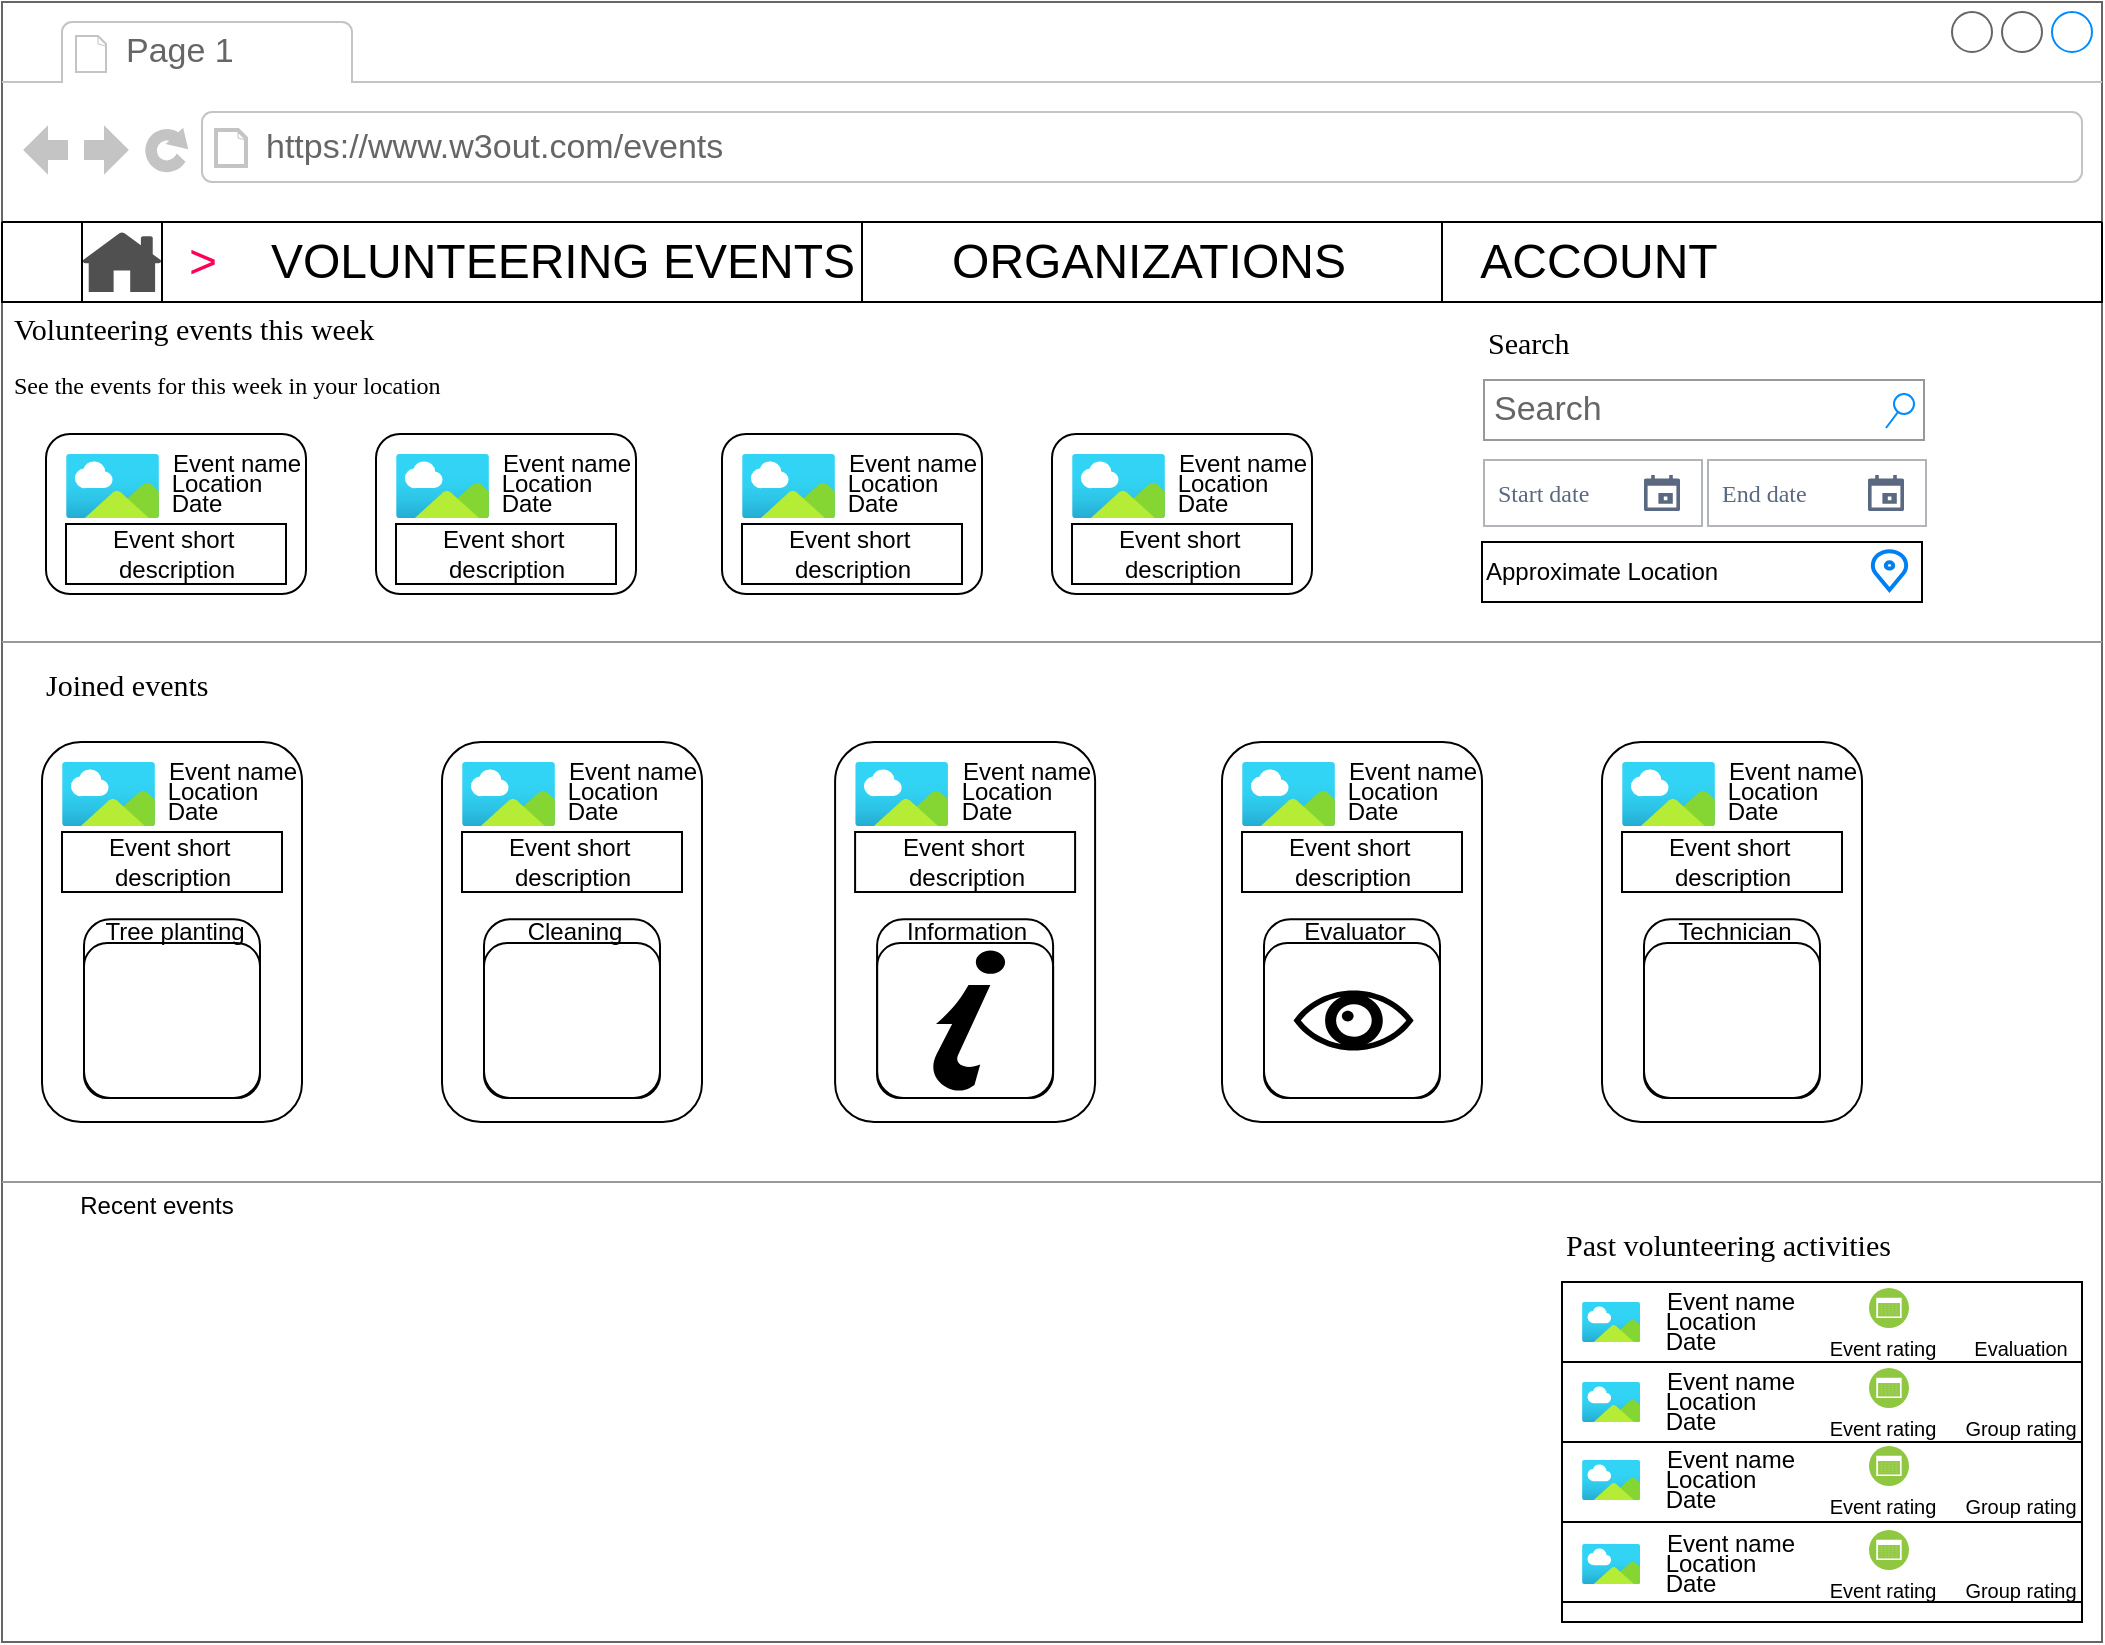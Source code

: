 <mxfile version="21.2.3" type="github">
  <diagram name="Page-1" id="2cc2dc42-3aac-f2a9-1cec-7a8b7cbee084">
    <mxGraphModel dx="1110" dy="675" grid="1" gridSize="10" guides="1" tooltips="1" connect="1" arrows="1" fold="1" page="1" pageScale="1" pageWidth="1100" pageHeight="850" background="none" math="0" shadow="0">
      <root>
        <mxCell id="0" />
        <mxCell id="1" parent="0" />
        <mxCell id="7026571954dc6520-1" value="" style="strokeWidth=1;shadow=0;dashed=0;align=center;html=1;shape=mxgraph.mockup.containers.browserWindow;rSize=0;strokeColor=#666666;mainText=,;recursiveResize=0;rounded=0;labelBackgroundColor=none;fontFamily=Verdana;fontSize=12" parent="1" vertex="1">
          <mxGeometry x="30" y="20" width="1050" height="820" as="geometry" />
        </mxCell>
        <mxCell id="7026571954dc6520-2" value="Page 1" style="strokeWidth=1;shadow=0;dashed=0;align=center;html=1;shape=mxgraph.mockup.containers.anchor;fontSize=17;fontColor=#666666;align=left;" parent="7026571954dc6520-1" vertex="1">
          <mxGeometry x="60" y="12" width="110" height="26" as="geometry" />
        </mxCell>
        <mxCell id="7026571954dc6520-3" value="https://www.w3out.com/events" style="strokeWidth=1;shadow=0;dashed=0;align=center;html=1;shape=mxgraph.mockup.containers.anchor;rSize=0;fontSize=17;fontColor=#666666;align=left;" parent="7026571954dc6520-1" vertex="1">
          <mxGeometry x="130" y="60" width="250" height="26" as="geometry" />
        </mxCell>
        <mxCell id="7026571954dc6520-6" value="Volunteering events this week" style="text;html=1;points=[];align=left;verticalAlign=top;spacingTop=-4;fontSize=15;fontFamily=Verdana" parent="7026571954dc6520-1" vertex="1">
          <mxGeometry x="4" y="152" width="170" height="30" as="geometry" />
        </mxCell>
        <mxCell id="7026571954dc6520-7" value="See the events for this week in your location" style="text;html=1;points=[];align=left;verticalAlign=top;spacingTop=-4;fontSize=12;fontFamily=Verdana;whiteSpace=wrap;" parent="7026571954dc6520-1" vertex="1">
          <mxGeometry x="4" y="182" width="240" height="40" as="geometry" />
        </mxCell>
        <mxCell id="7026571954dc6520-12" value="Search" style="text;html=1;points=[];align=left;verticalAlign=top;spacingTop=-4;fontSize=15;fontFamily=Verdana" parent="7026571954dc6520-1" vertex="1">
          <mxGeometry x="741" y="159" width="170" height="30" as="geometry" />
        </mxCell>
        <mxCell id="7026571954dc6520-14" value="Search" style="strokeWidth=1;shadow=0;dashed=0;align=center;html=1;shape=mxgraph.mockup.forms.searchBox;strokeColor=#999999;mainText=;strokeColor2=#008cff;fontColor=#666666;fontSize=17;align=left;spacingLeft=3;rounded=0;labelBackgroundColor=none;" parent="7026571954dc6520-1" vertex="1">
          <mxGeometry x="741" y="189" width="220" height="30" as="geometry" />
        </mxCell>
        <mxCell id="7026571954dc6520-15" value="" style="verticalLabelPosition=bottom;shadow=0;dashed=0;align=center;html=1;verticalAlign=top;strokeWidth=1;shape=mxgraph.mockup.markup.line;strokeColor=#999999;rounded=0;labelBackgroundColor=none;fillColor=#ffffff;fontFamily=Verdana;fontSize=12;fontColor=#000000;" parent="7026571954dc6520-1" vertex="1">
          <mxGeometry y="310" width="1050" height="20" as="geometry" />
        </mxCell>
        <mxCell id="7026571954dc6520-16" value="Joined events" style="text;html=1;points=[];align=left;verticalAlign=top;spacingTop=-4;fontSize=15;fontFamily=Verdana" parent="7026571954dc6520-1" vertex="1">
          <mxGeometry x="20" y="330" width="170" height="30" as="geometry" />
        </mxCell>
        <mxCell id="7026571954dc6520-21" value="" style="verticalLabelPosition=bottom;shadow=0;dashed=0;align=center;html=1;verticalAlign=top;strokeWidth=1;shape=mxgraph.mockup.markup.line;strokeColor=#999999;rounded=0;labelBackgroundColor=none;fillColor=#ffffff;fontFamily=Verdana;fontSize=12;fontColor=#000000;" parent="7026571954dc6520-1" vertex="1">
          <mxGeometry y="580" width="1050" height="20" as="geometry" />
        </mxCell>
        <mxCell id="wlsTM-EWgnDsblmS1kuD-19" value="" style="rounded=1;whiteSpace=wrap;html=1;" parent="7026571954dc6520-1" vertex="1">
          <mxGeometry x="20" y="370" width="130" height="190" as="geometry" />
        </mxCell>
        <mxCell id="wlsTM-EWgnDsblmS1kuD-20" value="" style="aspect=fixed;html=1;points=[];align=center;image;fontSize=12;image=img/lib/azure2/general/Image.svg;" parent="7026571954dc6520-1" vertex="1">
          <mxGeometry x="30" y="380" width="46.55" height="32" as="geometry" />
        </mxCell>
        <mxCell id="wlsTM-EWgnDsblmS1kuD-21" value="Event name" style="text;html=1;align=center;verticalAlign=middle;resizable=0;points=[];autosize=1;strokeColor=none;fillColor=none;" parent="7026571954dc6520-1" vertex="1">
          <mxGeometry x="70" y="370" width="90" height="30" as="geometry" />
        </mxCell>
        <mxCell id="wlsTM-EWgnDsblmS1kuD-22" value="Location" style="text;html=1;align=center;verticalAlign=middle;resizable=0;points=[];autosize=1;strokeColor=none;fillColor=none;" parent="7026571954dc6520-1" vertex="1">
          <mxGeometry x="70" y="380" width="70" height="30" as="geometry" />
        </mxCell>
        <mxCell id="wlsTM-EWgnDsblmS1kuD-23" value="Date" style="text;html=1;align=center;verticalAlign=middle;resizable=0;points=[];autosize=1;strokeColor=none;fillColor=none;" parent="7026571954dc6520-1" vertex="1">
          <mxGeometry x="70" y="390" width="50" height="30" as="geometry" />
        </mxCell>
        <mxCell id="wlsTM-EWgnDsblmS1kuD-24" value="" style="rounded=0;whiteSpace=wrap;html=1;" parent="7026571954dc6520-1" vertex="1">
          <mxGeometry x="30" y="415" width="110" height="30" as="geometry" />
        </mxCell>
        <mxCell id="wlsTM-EWgnDsblmS1kuD-25" value="Event short&amp;nbsp;&lt;br&gt;description" style="text;html=1;align=center;verticalAlign=middle;resizable=0;points=[];autosize=1;strokeColor=none;fillColor=none;" parent="7026571954dc6520-1" vertex="1">
          <mxGeometry x="40" y="410" width="90" height="40" as="geometry" />
        </mxCell>
        <mxCell id="wlsTM-EWgnDsblmS1kuD-26" value="" style="rounded=1;whiteSpace=wrap;html=1;" parent="7026571954dc6520-1" vertex="1">
          <mxGeometry x="22" y="216" width="130" height="80" as="geometry" />
        </mxCell>
        <mxCell id="wlsTM-EWgnDsblmS1kuD-27" value="" style="aspect=fixed;html=1;points=[];align=center;image;fontSize=12;image=img/lib/azure2/general/Image.svg;" parent="7026571954dc6520-1" vertex="1">
          <mxGeometry x="32" y="226" width="46.55" height="32" as="geometry" />
        </mxCell>
        <mxCell id="wlsTM-EWgnDsblmS1kuD-28" value="Event name" style="text;html=1;align=center;verticalAlign=middle;resizable=0;points=[];autosize=1;strokeColor=none;fillColor=none;" parent="7026571954dc6520-1" vertex="1">
          <mxGeometry x="72" y="216" width="90" height="30" as="geometry" />
        </mxCell>
        <mxCell id="wlsTM-EWgnDsblmS1kuD-29" value="Location" style="text;html=1;align=center;verticalAlign=middle;resizable=0;points=[];autosize=1;strokeColor=none;fillColor=none;" parent="7026571954dc6520-1" vertex="1">
          <mxGeometry x="72" y="226" width="70" height="30" as="geometry" />
        </mxCell>
        <mxCell id="wlsTM-EWgnDsblmS1kuD-30" value="Date" style="text;html=1;align=center;verticalAlign=middle;resizable=0;points=[];autosize=1;strokeColor=none;fillColor=none;" parent="7026571954dc6520-1" vertex="1">
          <mxGeometry x="72" y="236" width="50" height="30" as="geometry" />
        </mxCell>
        <mxCell id="wlsTM-EWgnDsblmS1kuD-31" value="" style="rounded=0;whiteSpace=wrap;html=1;" parent="7026571954dc6520-1" vertex="1">
          <mxGeometry x="32" y="261" width="110" height="30" as="geometry" />
        </mxCell>
        <mxCell id="wlsTM-EWgnDsblmS1kuD-32" value="Event short&amp;nbsp;&lt;br&gt;description" style="text;html=1;align=center;verticalAlign=middle;resizable=0;points=[];autosize=1;strokeColor=none;fillColor=none;" parent="7026571954dc6520-1" vertex="1">
          <mxGeometry x="42" y="256" width="90" height="40" as="geometry" />
        </mxCell>
        <mxCell id="wlsTM-EWgnDsblmS1kuD-40" value="" style="rounded=1;whiteSpace=wrap;html=1;" parent="7026571954dc6520-1" vertex="1">
          <mxGeometry x="187" y="216" width="130" height="80" as="geometry" />
        </mxCell>
        <mxCell id="wlsTM-EWgnDsblmS1kuD-41" value="" style="aspect=fixed;html=1;points=[];align=center;image;fontSize=12;image=img/lib/azure2/general/Image.svg;" parent="7026571954dc6520-1" vertex="1">
          <mxGeometry x="197" y="226" width="46.55" height="32" as="geometry" />
        </mxCell>
        <mxCell id="wlsTM-EWgnDsblmS1kuD-42" value="Event name" style="text;html=1;align=center;verticalAlign=middle;resizable=0;points=[];autosize=1;strokeColor=none;fillColor=none;" parent="7026571954dc6520-1" vertex="1">
          <mxGeometry x="237" y="216" width="90" height="30" as="geometry" />
        </mxCell>
        <mxCell id="wlsTM-EWgnDsblmS1kuD-43" value="Location" style="text;html=1;align=center;verticalAlign=middle;resizable=0;points=[];autosize=1;strokeColor=none;fillColor=none;" parent="7026571954dc6520-1" vertex="1">
          <mxGeometry x="237" y="226" width="70" height="30" as="geometry" />
        </mxCell>
        <mxCell id="wlsTM-EWgnDsblmS1kuD-44" value="Date" style="text;html=1;align=center;verticalAlign=middle;resizable=0;points=[];autosize=1;strokeColor=none;fillColor=none;" parent="7026571954dc6520-1" vertex="1">
          <mxGeometry x="237" y="236" width="50" height="30" as="geometry" />
        </mxCell>
        <mxCell id="wlsTM-EWgnDsblmS1kuD-45" value="" style="rounded=0;whiteSpace=wrap;html=1;" parent="7026571954dc6520-1" vertex="1">
          <mxGeometry x="197" y="261" width="110" height="30" as="geometry" />
        </mxCell>
        <mxCell id="wlsTM-EWgnDsblmS1kuD-46" value="Event short&amp;nbsp;&lt;br&gt;description" style="text;html=1;align=center;verticalAlign=middle;resizable=0;points=[];autosize=1;strokeColor=none;fillColor=none;" parent="7026571954dc6520-1" vertex="1">
          <mxGeometry x="207" y="256" width="90" height="40" as="geometry" />
        </mxCell>
        <mxCell id="wlsTM-EWgnDsblmS1kuD-54" value="" style="rounded=1;whiteSpace=wrap;html=1;" parent="7026571954dc6520-1" vertex="1">
          <mxGeometry x="360" y="216" width="130" height="80" as="geometry" />
        </mxCell>
        <mxCell id="wlsTM-EWgnDsblmS1kuD-55" value="" style="aspect=fixed;html=1;points=[];align=center;image;fontSize=12;image=img/lib/azure2/general/Image.svg;" parent="7026571954dc6520-1" vertex="1">
          <mxGeometry x="370" y="226" width="46.55" height="32" as="geometry" />
        </mxCell>
        <mxCell id="wlsTM-EWgnDsblmS1kuD-56" value="Event name" style="text;html=1;align=center;verticalAlign=middle;resizable=0;points=[];autosize=1;strokeColor=none;fillColor=none;" parent="7026571954dc6520-1" vertex="1">
          <mxGeometry x="410" y="216" width="90" height="30" as="geometry" />
        </mxCell>
        <mxCell id="wlsTM-EWgnDsblmS1kuD-57" value="Location" style="text;html=1;align=center;verticalAlign=middle;resizable=0;points=[];autosize=1;strokeColor=none;fillColor=none;" parent="7026571954dc6520-1" vertex="1">
          <mxGeometry x="410" y="226" width="70" height="30" as="geometry" />
        </mxCell>
        <mxCell id="wlsTM-EWgnDsblmS1kuD-58" value="Date" style="text;html=1;align=center;verticalAlign=middle;resizable=0;points=[];autosize=1;strokeColor=none;fillColor=none;" parent="7026571954dc6520-1" vertex="1">
          <mxGeometry x="410" y="236" width="50" height="30" as="geometry" />
        </mxCell>
        <mxCell id="wlsTM-EWgnDsblmS1kuD-59" value="" style="rounded=0;whiteSpace=wrap;html=1;" parent="7026571954dc6520-1" vertex="1">
          <mxGeometry x="370" y="261" width="110" height="30" as="geometry" />
        </mxCell>
        <mxCell id="wlsTM-EWgnDsblmS1kuD-60" value="Event short&amp;nbsp;&lt;br&gt;description" style="text;html=1;align=center;verticalAlign=middle;resizable=0;points=[];autosize=1;strokeColor=none;fillColor=none;" parent="7026571954dc6520-1" vertex="1">
          <mxGeometry x="380" y="256" width="90" height="40" as="geometry" />
        </mxCell>
        <mxCell id="wlsTM-EWgnDsblmS1kuD-68" value="" style="rounded=1;whiteSpace=wrap;html=1;" parent="7026571954dc6520-1" vertex="1">
          <mxGeometry x="525" y="216" width="130" height="80" as="geometry" />
        </mxCell>
        <mxCell id="wlsTM-EWgnDsblmS1kuD-69" value="" style="aspect=fixed;html=1;points=[];align=center;image;fontSize=12;image=img/lib/azure2/general/Image.svg;" parent="7026571954dc6520-1" vertex="1">
          <mxGeometry x="535" y="226" width="46.55" height="32" as="geometry" />
        </mxCell>
        <mxCell id="wlsTM-EWgnDsblmS1kuD-70" value="Event name" style="text;html=1;align=center;verticalAlign=middle;resizable=0;points=[];autosize=1;strokeColor=none;fillColor=none;" parent="7026571954dc6520-1" vertex="1">
          <mxGeometry x="575" y="216" width="90" height="30" as="geometry" />
        </mxCell>
        <mxCell id="wlsTM-EWgnDsblmS1kuD-71" value="Location" style="text;html=1;align=center;verticalAlign=middle;resizable=0;points=[];autosize=1;strokeColor=none;fillColor=none;" parent="7026571954dc6520-1" vertex="1">
          <mxGeometry x="575" y="226" width="70" height="30" as="geometry" />
        </mxCell>
        <mxCell id="wlsTM-EWgnDsblmS1kuD-72" value="Date" style="text;html=1;align=center;verticalAlign=middle;resizable=0;points=[];autosize=1;strokeColor=none;fillColor=none;" parent="7026571954dc6520-1" vertex="1">
          <mxGeometry x="575" y="236" width="50" height="30" as="geometry" />
        </mxCell>
        <mxCell id="wlsTM-EWgnDsblmS1kuD-73" value="" style="rounded=0;whiteSpace=wrap;html=1;" parent="7026571954dc6520-1" vertex="1">
          <mxGeometry x="535" y="261" width="110" height="30" as="geometry" />
        </mxCell>
        <mxCell id="wlsTM-EWgnDsblmS1kuD-74" value="Event short&amp;nbsp;&lt;br&gt;description" style="text;html=1;align=center;verticalAlign=middle;resizable=0;points=[];autosize=1;strokeColor=none;fillColor=none;" parent="7026571954dc6520-1" vertex="1">
          <mxGeometry x="545" y="256" width="90" height="40" as="geometry" />
        </mxCell>
        <mxCell id="PswUvU7GoWv7nSjoJi2_-37" value="Recent events" style="text;html=1;align=center;verticalAlign=middle;resizable=0;points=[];autosize=1;strokeColor=none;fillColor=none;" parent="7026571954dc6520-1" vertex="1">
          <mxGeometry x="27" y="587" width="100" height="30" as="geometry" />
        </mxCell>
        <mxCell id="HxkZM5L2tCHpHcFzdb74-59" value="" style="rounded=1;whiteSpace=wrap;html=1;" vertex="1" parent="7026571954dc6520-1">
          <mxGeometry x="220" y="370" width="130" height="190" as="geometry" />
        </mxCell>
        <mxCell id="HxkZM5L2tCHpHcFzdb74-60" value="" style="aspect=fixed;html=1;points=[];align=center;image;fontSize=12;image=img/lib/azure2/general/Image.svg;" vertex="1" parent="7026571954dc6520-1">
          <mxGeometry x="230" y="380" width="46.55" height="32" as="geometry" />
        </mxCell>
        <mxCell id="HxkZM5L2tCHpHcFzdb74-61" value="Event name" style="text;html=1;align=center;verticalAlign=middle;resizable=0;points=[];autosize=1;strokeColor=none;fillColor=none;" vertex="1" parent="7026571954dc6520-1">
          <mxGeometry x="270" y="370" width="90" height="30" as="geometry" />
        </mxCell>
        <mxCell id="HxkZM5L2tCHpHcFzdb74-62" value="Location" style="text;html=1;align=center;verticalAlign=middle;resizable=0;points=[];autosize=1;strokeColor=none;fillColor=none;" vertex="1" parent="7026571954dc6520-1">
          <mxGeometry x="270" y="380" width="70" height="30" as="geometry" />
        </mxCell>
        <mxCell id="HxkZM5L2tCHpHcFzdb74-63" value="Date" style="text;html=1;align=center;verticalAlign=middle;resizable=0;points=[];autosize=1;strokeColor=none;fillColor=none;" vertex="1" parent="7026571954dc6520-1">
          <mxGeometry x="270" y="390" width="50" height="30" as="geometry" />
        </mxCell>
        <mxCell id="HxkZM5L2tCHpHcFzdb74-64" value="" style="rounded=0;whiteSpace=wrap;html=1;" vertex="1" parent="7026571954dc6520-1">
          <mxGeometry x="230" y="415" width="110" height="30" as="geometry" />
        </mxCell>
        <mxCell id="HxkZM5L2tCHpHcFzdb74-65" value="Event short&amp;nbsp;&lt;br&gt;description" style="text;html=1;align=center;verticalAlign=middle;resizable=0;points=[];autosize=1;strokeColor=none;fillColor=none;" vertex="1" parent="7026571954dc6520-1">
          <mxGeometry x="240" y="410" width="90" height="40" as="geometry" />
        </mxCell>
        <mxCell id="HxkZM5L2tCHpHcFzdb74-72" value="" style="rounded=1;whiteSpace=wrap;html=1;" vertex="1" parent="7026571954dc6520-1">
          <mxGeometry x="416.55" y="370" width="130" height="190" as="geometry" />
        </mxCell>
        <mxCell id="HxkZM5L2tCHpHcFzdb74-73" value="" style="aspect=fixed;html=1;points=[];align=center;image;fontSize=12;image=img/lib/azure2/general/Image.svg;" vertex="1" parent="7026571954dc6520-1">
          <mxGeometry x="426.55" y="380" width="46.55" height="32" as="geometry" />
        </mxCell>
        <mxCell id="HxkZM5L2tCHpHcFzdb74-74" value="Event name" style="text;html=1;align=center;verticalAlign=middle;resizable=0;points=[];autosize=1;strokeColor=none;fillColor=none;" vertex="1" parent="7026571954dc6520-1">
          <mxGeometry x="466.55" y="370" width="90" height="30" as="geometry" />
        </mxCell>
        <mxCell id="HxkZM5L2tCHpHcFzdb74-75" value="Location" style="text;html=1;align=center;verticalAlign=middle;resizable=0;points=[];autosize=1;strokeColor=none;fillColor=none;" vertex="1" parent="7026571954dc6520-1">
          <mxGeometry x="466.55" y="380" width="70" height="30" as="geometry" />
        </mxCell>
        <mxCell id="HxkZM5L2tCHpHcFzdb74-76" value="Date" style="text;html=1;align=center;verticalAlign=middle;resizable=0;points=[];autosize=1;strokeColor=none;fillColor=none;" vertex="1" parent="7026571954dc6520-1">
          <mxGeometry x="466.55" y="390" width="50" height="30" as="geometry" />
        </mxCell>
        <mxCell id="HxkZM5L2tCHpHcFzdb74-77" value="" style="rounded=0;whiteSpace=wrap;html=1;" vertex="1" parent="7026571954dc6520-1">
          <mxGeometry x="426.55" y="415" width="110" height="30" as="geometry" />
        </mxCell>
        <mxCell id="HxkZM5L2tCHpHcFzdb74-78" value="Event short&amp;nbsp;&lt;br&gt;description" style="text;html=1;align=center;verticalAlign=middle;resizable=0;points=[];autosize=1;strokeColor=none;fillColor=none;" vertex="1" parent="7026571954dc6520-1">
          <mxGeometry x="436.55" y="410" width="90" height="40" as="geometry" />
        </mxCell>
        <mxCell id="HxkZM5L2tCHpHcFzdb74-85" value="" style="rounded=1;whiteSpace=wrap;html=1;" vertex="1" parent="7026571954dc6520-1">
          <mxGeometry x="610" y="370" width="130" height="190" as="geometry" />
        </mxCell>
        <mxCell id="HxkZM5L2tCHpHcFzdb74-86" value="" style="aspect=fixed;html=1;points=[];align=center;image;fontSize=12;image=img/lib/azure2/general/Image.svg;" vertex="1" parent="7026571954dc6520-1">
          <mxGeometry x="620" y="380" width="46.55" height="32" as="geometry" />
        </mxCell>
        <mxCell id="HxkZM5L2tCHpHcFzdb74-87" value="Event name" style="text;html=1;align=center;verticalAlign=middle;resizable=0;points=[];autosize=1;strokeColor=none;fillColor=none;" vertex="1" parent="7026571954dc6520-1">
          <mxGeometry x="660" y="370" width="90" height="30" as="geometry" />
        </mxCell>
        <mxCell id="HxkZM5L2tCHpHcFzdb74-88" value="Location" style="text;html=1;align=center;verticalAlign=middle;resizable=0;points=[];autosize=1;strokeColor=none;fillColor=none;" vertex="1" parent="7026571954dc6520-1">
          <mxGeometry x="660" y="380" width="70" height="30" as="geometry" />
        </mxCell>
        <mxCell id="HxkZM5L2tCHpHcFzdb74-89" value="Date" style="text;html=1;align=center;verticalAlign=middle;resizable=0;points=[];autosize=1;strokeColor=none;fillColor=none;" vertex="1" parent="7026571954dc6520-1">
          <mxGeometry x="660" y="390" width="50" height="30" as="geometry" />
        </mxCell>
        <mxCell id="HxkZM5L2tCHpHcFzdb74-90" value="" style="rounded=0;whiteSpace=wrap;html=1;" vertex="1" parent="7026571954dc6520-1">
          <mxGeometry x="620" y="415" width="110" height="30" as="geometry" />
        </mxCell>
        <mxCell id="HxkZM5L2tCHpHcFzdb74-91" value="Event short&amp;nbsp;&lt;br&gt;description" style="text;html=1;align=center;verticalAlign=middle;resizable=0;points=[];autosize=1;strokeColor=none;fillColor=none;" vertex="1" parent="7026571954dc6520-1">
          <mxGeometry x="630" y="410" width="90" height="40" as="geometry" />
        </mxCell>
        <mxCell id="HxkZM5L2tCHpHcFzdb74-98" value="" style="rounded=1;whiteSpace=wrap;html=1;" vertex="1" parent="7026571954dc6520-1">
          <mxGeometry x="800" y="370" width="130" height="190" as="geometry" />
        </mxCell>
        <mxCell id="HxkZM5L2tCHpHcFzdb74-99" value="" style="aspect=fixed;html=1;points=[];align=center;image;fontSize=12;image=img/lib/azure2/general/Image.svg;" vertex="1" parent="7026571954dc6520-1">
          <mxGeometry x="810" y="380" width="46.55" height="32" as="geometry" />
        </mxCell>
        <mxCell id="HxkZM5L2tCHpHcFzdb74-100" value="Event name" style="text;html=1;align=center;verticalAlign=middle;resizable=0;points=[];autosize=1;strokeColor=none;fillColor=none;" vertex="1" parent="7026571954dc6520-1">
          <mxGeometry x="850" y="370" width="90" height="30" as="geometry" />
        </mxCell>
        <mxCell id="HxkZM5L2tCHpHcFzdb74-101" value="Location" style="text;html=1;align=center;verticalAlign=middle;resizable=0;points=[];autosize=1;strokeColor=none;fillColor=none;" vertex="1" parent="7026571954dc6520-1">
          <mxGeometry x="850" y="380" width="70" height="30" as="geometry" />
        </mxCell>
        <mxCell id="HxkZM5L2tCHpHcFzdb74-102" value="Date" style="text;html=1;align=center;verticalAlign=middle;resizable=0;points=[];autosize=1;strokeColor=none;fillColor=none;" vertex="1" parent="7026571954dc6520-1">
          <mxGeometry x="850" y="390" width="50" height="30" as="geometry" />
        </mxCell>
        <mxCell id="HxkZM5L2tCHpHcFzdb74-103" value="" style="rounded=0;whiteSpace=wrap;html=1;" vertex="1" parent="7026571954dc6520-1">
          <mxGeometry x="810" y="415" width="110" height="30" as="geometry" />
        </mxCell>
        <mxCell id="HxkZM5L2tCHpHcFzdb74-104" value="Event short&amp;nbsp;&lt;br&gt;description" style="text;html=1;align=center;verticalAlign=middle;resizable=0;points=[];autosize=1;strokeColor=none;fillColor=none;" vertex="1" parent="7026571954dc6520-1">
          <mxGeometry x="820" y="410" width="90" height="40" as="geometry" />
        </mxCell>
        <mxCell id="SwkVHxH7qf517YYLQ6Va-1" value="" style="group" parent="1" connectable="0" vertex="1">
          <mxGeometry x="71" y="478" width="94.797" height="90" as="geometry" />
        </mxCell>
        <mxCell id="SwkVHxH7qf517YYLQ6Va-2" value="" style="rounded=1;whiteSpace=wrap;html=1;" parent="SwkVHxH7qf517YYLQ6Va-1" vertex="1">
          <mxGeometry y="12.517" width="88" height="77.483" as="geometry" />
        </mxCell>
        <mxCell id="SwkVHxH7qf517YYLQ6Va-8" value="" style="rounded=1;whiteSpace=wrap;html=1;fillColor=none;" parent="SwkVHxH7qf517YYLQ6Va-1" vertex="1">
          <mxGeometry y="0.596" width="88" height="89.404" as="geometry" />
        </mxCell>
        <mxCell id="SwkVHxH7qf517YYLQ6Va-9" value="Tree planting" style="text;html=1;align=center;verticalAlign=middle;resizable=0;points=[];autosize=1;strokeColor=none;fillColor=none;" parent="SwkVHxH7qf517YYLQ6Va-1" vertex="1">
          <mxGeometry x="-0.203" y="-7.727" width="90" height="30" as="geometry" />
        </mxCell>
        <mxCell id="HxkZM5L2tCHpHcFzdb74-58" value="" style="shape=image;html=1;verticalAlign=top;verticalLabelPosition=bottom;labelBackgroundColor=#ffffff;imageAspect=0;aspect=fixed;image=https://cdn0.iconfinder.com/data/icons/phosphor-regular-vol-4/256/tree-128.png" vertex="1" parent="SwkVHxH7qf517YYLQ6Va-1">
          <mxGeometry x="10" y="12.52" width="70" height="70" as="geometry" />
        </mxCell>
        <mxCell id="SwkVHxH7qf517YYLQ6Va-86" value="&lt;font face=&quot;Times New Roman&quot;&gt;Start date&lt;/font&gt;" style="rounded=0;arcSize=9;fillColor=none;align=left;spacingLeft=5;strokeColor=#B1B4B8;html=1;strokeWidth=1;fontColor=#596780;fontSize=12;hachureGap=4;pointerEvents=0;fontFamily=Architects Daughter;fontSource=https%3A%2F%2Ffonts.googleapis.com%2Fcss%3Ffamily%3DArchitects%2BDaughter;" parent="1" vertex="1">
          <mxGeometry x="771" y="249" width="109" height="33" as="geometry" />
        </mxCell>
        <mxCell id="SwkVHxH7qf517YYLQ6Va-87" value="" style="shape=mxgraph.gmdl.calendar;fillColor=#5A6881;strokeColor=none;sketch=0;hachureGap=4;pointerEvents=0;fontFamily=Architects Daughter;fontSource=https%3A%2F%2Ffonts.googleapis.com%2Fcss%3Ffamily%3DArchitects%2BDaughter;fontSize=20;" parent="SwkVHxH7qf517YYLQ6Va-86" vertex="1">
          <mxGeometry x="1" y="0.5" width="18" height="18" relative="1" as="geometry">
            <mxPoint x="-29" y="-9" as="offset" />
          </mxGeometry>
        </mxCell>
        <mxCell id="SwkVHxH7qf517YYLQ6Va-88" value="&lt;font face=&quot;Times New Roman&quot;&gt;End date&lt;/font&gt;" style="rounded=0;arcSize=9;fillColor=none;align=left;spacingLeft=5;strokeColor=#B1B4B8;html=1;strokeWidth=1;fontColor=#596780;fontSize=12;hachureGap=4;pointerEvents=0;fontFamily=Architects Daughter;fontSource=https%3A%2F%2Ffonts.googleapis.com%2Fcss%3Ffamily%3DArchitects%2BDaughter;" parent="1" vertex="1">
          <mxGeometry x="883" y="249" width="109" height="33" as="geometry" />
        </mxCell>
        <mxCell id="SwkVHxH7qf517YYLQ6Va-89" value="" style="shape=mxgraph.gmdl.calendar;fillColor=#5A6881;strokeColor=none;sketch=0;hachureGap=4;pointerEvents=0;fontFamily=Architects Daughter;fontSource=https%3A%2F%2Ffonts.googleapis.com%2Fcss%3Ffamily%3DArchitects%2BDaughter;fontSize=20;" parent="SwkVHxH7qf517YYLQ6Va-88" vertex="1">
          <mxGeometry x="1" y="0.5" width="18" height="18" relative="1" as="geometry">
            <mxPoint x="-29" y="-9" as="offset" />
          </mxGeometry>
        </mxCell>
        <mxCell id="SwkVHxH7qf517YYLQ6Va-90" value="Approximate Location" style="rounded=0;whiteSpace=wrap;html=1;align=left;" parent="1" vertex="1">
          <mxGeometry x="770" y="290" width="220" height="30" as="geometry" />
        </mxCell>
        <mxCell id="SwkVHxH7qf517YYLQ6Va-91" value="" style="html=1;verticalLabelPosition=bottom;align=center;labelBackgroundColor=#ffffff;verticalAlign=top;strokeWidth=2;strokeColor=#0080F0;shadow=0;dashed=0;shape=mxgraph.ios7.icons.location;" parent="1" vertex="1">
          <mxGeometry x="964.5" y="294" width="18.5" height="20" as="geometry" />
        </mxCell>
        <mxCell id="HxkZM5L2tCHpHcFzdb74-1" value="" style="shape=image;html=1;verticalAlign=top;verticalLabelPosition=bottom;labelBackgroundColor=#ffffff;imageAspect=0;aspect=fixed;image=https://cdn4.iconfinder.com/data/icons/evil-icons-user-interface/64/menu-128.png" vertex="1" parent="1">
          <mxGeometry x="30" y="130" width="40" height="40" as="geometry" />
        </mxCell>
        <mxCell id="HxkZM5L2tCHpHcFzdb74-2" value="" style="sketch=0;pointerEvents=1;shadow=0;dashed=0;html=1;strokeColor=none;fillColor=#505050;labelPosition=center;verticalLabelPosition=bottom;verticalAlign=top;outlineConnect=0;align=center;shape=mxgraph.office.concepts.home;" vertex="1" parent="1">
          <mxGeometry x="70" y="135" width="40" height="30" as="geometry" />
        </mxCell>
        <mxCell id="HxkZM5L2tCHpHcFzdb74-3" value="" style="swimlane;startSize=0;" vertex="1" parent="1">
          <mxGeometry x="30" y="130" width="40" height="40" as="geometry" />
        </mxCell>
        <mxCell id="HxkZM5L2tCHpHcFzdb74-4" value="" style="swimlane;startSize=0;" vertex="1" parent="1">
          <mxGeometry x="70" y="130" width="390" height="40" as="geometry" />
        </mxCell>
        <mxCell id="HxkZM5L2tCHpHcFzdb74-5" value="&lt;font style=&quot;font-size: 24px;&quot;&gt;VOLUNTEERING EVENTS&lt;/font&gt;" style="text;html=1;align=center;verticalAlign=middle;resizable=0;points=[];autosize=1;strokeColor=none;fillColor=none;" vertex="1" parent="HxkZM5L2tCHpHcFzdb74-4">
          <mxGeometry x="80" width="320" height="40" as="geometry" />
        </mxCell>
        <mxCell id="HxkZM5L2tCHpHcFzdb74-6" value="&lt;font style=&quot;font-size: 24px;&quot; color=&quot;#ff0055&quot;&gt;&amp;gt;&lt;/font&gt;" style="text;html=1;align=center;verticalAlign=middle;resizable=0;points=[];autosize=1;strokeColor=none;fillColor=none;" vertex="1" parent="HxkZM5L2tCHpHcFzdb74-4">
          <mxGeometry x="40" width="40" height="40" as="geometry" />
        </mxCell>
        <mxCell id="HxkZM5L2tCHpHcFzdb74-7" value="" style="swimlane;startSize=0;" vertex="1" parent="1">
          <mxGeometry x="750" y="130" width="330" height="40" as="geometry">
            <mxRectangle x="750" y="130" width="50" height="40" as="alternateBounds" />
          </mxGeometry>
        </mxCell>
        <mxCell id="HxkZM5L2tCHpHcFzdb74-8" value="&lt;font style=&quot;font-size: 24px;&quot;&gt;ACCOUNT&lt;/font&gt;" style="text;html=1;align=center;verticalAlign=middle;resizable=0;points=[];autosize=1;strokeColor=none;fillColor=none;" vertex="1" parent="HxkZM5L2tCHpHcFzdb74-7">
          <mxGeometry x="8" width="140" height="40" as="geometry" />
        </mxCell>
        <mxCell id="HxkZM5L2tCHpHcFzdb74-9" value="" style="swimlane;startSize=0;" vertex="1" parent="1">
          <mxGeometry x="70" y="130" width="40" height="40" as="geometry" />
        </mxCell>
        <mxCell id="HxkZM5L2tCHpHcFzdb74-10" value="" style="swimlane;startSize=0;" vertex="1" parent="1">
          <mxGeometry x="460" y="130" width="290" height="40" as="geometry" />
        </mxCell>
        <mxCell id="HxkZM5L2tCHpHcFzdb74-11" value="&lt;span style=&quot;font-size: 24px;&quot;&gt;ORGANIZATIONS&lt;/span&gt;" style="text;html=1;align=center;verticalAlign=middle;resizable=0;points=[];autosize=1;strokeColor=none;fillColor=none;" vertex="1" parent="HxkZM5L2tCHpHcFzdb74-10">
          <mxGeometry x="33" width="220" height="40" as="geometry" />
        </mxCell>
        <mxCell id="HxkZM5L2tCHpHcFzdb74-12" value="Past volunteering activities" style="text;html=1;points=[];align=left;verticalAlign=top;spacingTop=-4;fontSize=15;fontFamily=Verdana" vertex="1" parent="1">
          <mxGeometry x="810" y="630" width="170" height="30" as="geometry" />
        </mxCell>
        <mxCell id="HxkZM5L2tCHpHcFzdb74-13" value="&lt;div style=&quot;text-align: justify&quot;&gt;&lt;/div&gt;" style="whiteSpace=wrap;html=1;rounded=0;shadow=0;labelBackgroundColor=none;strokeWidth=1;fontFamily=Verdana;fontSize=12;align=center;verticalAlign=top;" vertex="1" parent="1">
          <mxGeometry x="810" y="660" width="260" height="170" as="geometry" />
        </mxCell>
        <mxCell id="HxkZM5L2tCHpHcFzdb74-14" value="" style="rounded=0;whiteSpace=wrap;html=1;" vertex="1" parent="1">
          <mxGeometry x="810" y="660" width="260" height="40" as="geometry" />
        </mxCell>
        <mxCell id="HxkZM5L2tCHpHcFzdb74-15" value="" style="rounded=0;whiteSpace=wrap;html=1;" vertex="1" parent="1">
          <mxGeometry x="810" y="700" width="260" height="40" as="geometry" />
        </mxCell>
        <mxCell id="HxkZM5L2tCHpHcFzdb74-16" value="" style="rounded=0;whiteSpace=wrap;html=1;" vertex="1" parent="1">
          <mxGeometry x="810" y="740" width="260" height="40" as="geometry" />
        </mxCell>
        <mxCell id="HxkZM5L2tCHpHcFzdb74-17" value="" style="rounded=0;whiteSpace=wrap;html=1;" vertex="1" parent="1">
          <mxGeometry x="810" y="780" width="260" height="40" as="geometry" />
        </mxCell>
        <mxCell id="HxkZM5L2tCHpHcFzdb74-18" value="" style="aspect=fixed;html=1;points=[];align=center;image;fontSize=12;image=img/lib/azure2/general/Image.svg;" vertex="1" parent="1">
          <mxGeometry x="820" y="670" width="29.09" height="20" as="geometry" />
        </mxCell>
        <mxCell id="HxkZM5L2tCHpHcFzdb74-19" value="Event name" style="text;html=1;align=center;verticalAlign=middle;resizable=0;points=[];autosize=1;strokeColor=none;fillColor=none;" vertex="1" parent="1">
          <mxGeometry x="849.09" y="655" width="90" height="30" as="geometry" />
        </mxCell>
        <mxCell id="HxkZM5L2tCHpHcFzdb74-20" value="Location" style="text;html=1;align=center;verticalAlign=middle;resizable=0;points=[];autosize=1;strokeColor=none;fillColor=none;" vertex="1" parent="1">
          <mxGeometry x="849.09" y="665" width="70" height="30" as="geometry" />
        </mxCell>
        <mxCell id="HxkZM5L2tCHpHcFzdb74-21" value="Date" style="text;html=1;align=center;verticalAlign=middle;resizable=0;points=[];autosize=1;strokeColor=none;fillColor=none;" vertex="1" parent="1">
          <mxGeometry x="849.09" y="675" width="50" height="30" as="geometry" />
        </mxCell>
        <mxCell id="HxkZM5L2tCHpHcFzdb74-22" value="" style="shape=image;html=1;verticalAlign=top;verticalLabelPosition=bottom;labelBackgroundColor=#ffffff;imageAspect=0;aspect=fixed;image=https://cdn3.iconfinder.com/data/icons/survey-color/512/Survey_rating_rate-48-128.png" vertex="1" parent="1">
          <mxGeometry x="956" y="660" width="35" height="35" as="geometry" />
        </mxCell>
        <mxCell id="HxkZM5L2tCHpHcFzdb74-23" value="" style="shape=image;html=1;verticalAlign=top;verticalLabelPosition=bottom;labelBackgroundColor=#ffffff;imageAspect=0;aspect=fixed;image=https://cdn3.iconfinder.com/data/icons/survey-color/512/Survey_rating_rate-48-128.png" vertex="1" parent="1">
          <mxGeometry x="1020" y="660" width="35" height="35" as="geometry" />
        </mxCell>
        <mxCell id="HxkZM5L2tCHpHcFzdb74-24" value="Event rating" style="text;html=1;align=center;verticalAlign=middle;resizable=0;points=[];autosize=1;strokeColor=none;fillColor=none;fontSize=10;" vertex="1" parent="1">
          <mxGeometry x="930.09" y="678" width="80" height="30" as="geometry" />
        </mxCell>
        <mxCell id="HxkZM5L2tCHpHcFzdb74-25" value="Evaluation" style="text;html=1;align=center;verticalAlign=middle;resizable=0;points=[];autosize=1;strokeColor=none;fillColor=none;fontSize=10;" vertex="1" parent="1">
          <mxGeometry x="1004.09" y="678" width="70" height="30" as="geometry" />
        </mxCell>
        <mxCell id="HxkZM5L2tCHpHcFzdb74-26" value="" style="aspect=fixed;html=1;points=[];align=center;image;fontSize=12;image=img/lib/azure2/general/Image.svg;" vertex="1" parent="1">
          <mxGeometry x="820" y="710" width="29.09" height="20" as="geometry" />
        </mxCell>
        <mxCell id="HxkZM5L2tCHpHcFzdb74-27" value="Event name" style="text;html=1;align=center;verticalAlign=middle;resizable=0;points=[];autosize=1;strokeColor=none;fillColor=none;" vertex="1" parent="1">
          <mxGeometry x="849.09" y="695" width="90" height="30" as="geometry" />
        </mxCell>
        <mxCell id="HxkZM5L2tCHpHcFzdb74-28" value="Location" style="text;html=1;align=center;verticalAlign=middle;resizable=0;points=[];autosize=1;strokeColor=none;fillColor=none;" vertex="1" parent="1">
          <mxGeometry x="849.09" y="705" width="70" height="30" as="geometry" />
        </mxCell>
        <mxCell id="HxkZM5L2tCHpHcFzdb74-29" value="Date" style="text;html=1;align=center;verticalAlign=middle;resizable=0;points=[];autosize=1;strokeColor=none;fillColor=none;" vertex="1" parent="1">
          <mxGeometry x="849.09" y="715" width="50" height="30" as="geometry" />
        </mxCell>
        <mxCell id="HxkZM5L2tCHpHcFzdb74-30" value="" style="shape=image;html=1;verticalAlign=top;verticalLabelPosition=bottom;labelBackgroundColor=#ffffff;imageAspect=0;aspect=fixed;image=https://cdn3.iconfinder.com/data/icons/survey-color/512/Survey_rating_rate-48-128.png" vertex="1" parent="1">
          <mxGeometry x="956" y="700" width="35" height="35" as="geometry" />
        </mxCell>
        <mxCell id="HxkZM5L2tCHpHcFzdb74-31" value="Event rating" style="text;html=1;align=center;verticalAlign=middle;resizable=0;points=[];autosize=1;strokeColor=none;fillColor=none;fontSize=10;" vertex="1" parent="1">
          <mxGeometry x="930.09" y="718" width="80" height="30" as="geometry" />
        </mxCell>
        <mxCell id="HxkZM5L2tCHpHcFzdb74-32" value="Group rating" style="text;html=1;align=center;verticalAlign=middle;resizable=0;points=[];autosize=1;strokeColor=none;fillColor=none;fontSize=10;" vertex="1" parent="1">
          <mxGeometry x="999.09" y="718" width="80" height="30" as="geometry" />
        </mxCell>
        <mxCell id="HxkZM5L2tCHpHcFzdb74-33" value="" style="aspect=fixed;html=1;points=[];align=center;image;fontSize=12;image=img/lib/azure2/general/Image.svg;" vertex="1" parent="1">
          <mxGeometry x="820" y="749" width="29.09" height="20" as="geometry" />
        </mxCell>
        <mxCell id="HxkZM5L2tCHpHcFzdb74-34" value="Event name" style="text;html=1;align=center;verticalAlign=middle;resizable=0;points=[];autosize=1;strokeColor=none;fillColor=none;" vertex="1" parent="1">
          <mxGeometry x="849.09" y="734" width="90" height="30" as="geometry" />
        </mxCell>
        <mxCell id="HxkZM5L2tCHpHcFzdb74-35" value="Location" style="text;html=1;align=center;verticalAlign=middle;resizable=0;points=[];autosize=1;strokeColor=none;fillColor=none;" vertex="1" parent="1">
          <mxGeometry x="849.09" y="744" width="70" height="30" as="geometry" />
        </mxCell>
        <mxCell id="HxkZM5L2tCHpHcFzdb74-36" value="Date" style="text;html=1;align=center;verticalAlign=middle;resizable=0;points=[];autosize=1;strokeColor=none;fillColor=none;" vertex="1" parent="1">
          <mxGeometry x="849.09" y="754" width="50" height="30" as="geometry" />
        </mxCell>
        <mxCell id="HxkZM5L2tCHpHcFzdb74-37" value="" style="shape=image;html=1;verticalAlign=top;verticalLabelPosition=bottom;labelBackgroundColor=#ffffff;imageAspect=0;aspect=fixed;image=https://cdn3.iconfinder.com/data/icons/survey-color/512/Survey_rating_rate-48-128.png" vertex="1" parent="1">
          <mxGeometry x="956" y="739" width="35" height="35" as="geometry" />
        </mxCell>
        <mxCell id="HxkZM5L2tCHpHcFzdb74-38" value="Event rating" style="text;html=1;align=center;verticalAlign=middle;resizable=0;points=[];autosize=1;strokeColor=none;fillColor=none;fontSize=10;" vertex="1" parent="1">
          <mxGeometry x="930.09" y="757" width="80" height="30" as="geometry" />
        </mxCell>
        <mxCell id="HxkZM5L2tCHpHcFzdb74-39" value="Group rating" style="text;html=1;align=center;verticalAlign=middle;resizable=0;points=[];autosize=1;strokeColor=none;fillColor=none;fontSize=10;" vertex="1" parent="1">
          <mxGeometry x="999.09" y="757" width="80" height="30" as="geometry" />
        </mxCell>
        <mxCell id="HxkZM5L2tCHpHcFzdb74-40" value="" style="aspect=fixed;html=1;points=[];align=center;image;fontSize=12;image=img/lib/azure2/general/Image.svg;" vertex="1" parent="1">
          <mxGeometry x="820" y="791" width="29.09" height="20" as="geometry" />
        </mxCell>
        <mxCell id="HxkZM5L2tCHpHcFzdb74-41" value="Event name" style="text;html=1;align=center;verticalAlign=middle;resizable=0;points=[];autosize=1;strokeColor=none;fillColor=none;" vertex="1" parent="1">
          <mxGeometry x="849.09" y="776" width="90" height="30" as="geometry" />
        </mxCell>
        <mxCell id="HxkZM5L2tCHpHcFzdb74-42" value="Location" style="text;html=1;align=center;verticalAlign=middle;resizable=0;points=[];autosize=1;strokeColor=none;fillColor=none;" vertex="1" parent="1">
          <mxGeometry x="849.09" y="786" width="70" height="30" as="geometry" />
        </mxCell>
        <mxCell id="HxkZM5L2tCHpHcFzdb74-43" value="Date" style="text;html=1;align=center;verticalAlign=middle;resizable=0;points=[];autosize=1;strokeColor=none;fillColor=none;" vertex="1" parent="1">
          <mxGeometry x="849.09" y="796" width="50" height="30" as="geometry" />
        </mxCell>
        <mxCell id="HxkZM5L2tCHpHcFzdb74-44" value="" style="shape=image;html=1;verticalAlign=top;verticalLabelPosition=bottom;labelBackgroundColor=#ffffff;imageAspect=0;aspect=fixed;image=https://cdn3.iconfinder.com/data/icons/survey-color/512/Survey_rating_rate-48-128.png" vertex="1" parent="1">
          <mxGeometry x="956" y="781" width="35" height="35" as="geometry" />
        </mxCell>
        <mxCell id="HxkZM5L2tCHpHcFzdb74-45" value="Event rating" style="text;html=1;align=center;verticalAlign=middle;resizable=0;points=[];autosize=1;strokeColor=none;fillColor=none;fontSize=10;" vertex="1" parent="1">
          <mxGeometry x="930.09" y="799" width="80" height="30" as="geometry" />
        </mxCell>
        <mxCell id="HxkZM5L2tCHpHcFzdb74-46" value="Group rating" style="text;html=1;align=center;verticalAlign=middle;resizable=0;points=[];autosize=1;strokeColor=none;fillColor=none;fontSize=10;" vertex="1" parent="1">
          <mxGeometry x="999.09" y="799" width="80" height="30" as="geometry" />
        </mxCell>
        <mxCell id="HxkZM5L2tCHpHcFzdb74-47" value="" style="aspect=fixed;perimeter=ellipsePerimeter;html=1;align=center;shadow=0;dashed=0;fontColor=#4277BB;labelBackgroundColor=#ffffff;fontSize=12;spacingTop=3;image;image=img/lib/ibm/blockchain/event.svg;" vertex="1" parent="1">
          <mxGeometry x="963.5" y="663" width="20" height="20" as="geometry" />
        </mxCell>
        <mxCell id="HxkZM5L2tCHpHcFzdb74-48" value="" style="aspect=fixed;perimeter=ellipsePerimeter;html=1;align=center;shadow=0;dashed=0;fontColor=#4277BB;labelBackgroundColor=#ffffff;fontSize=12;spacingTop=3;image;image=img/lib/ibm/blockchain/event.svg;" vertex="1" parent="1">
          <mxGeometry x="963.5" y="703" width="20" height="20" as="geometry" />
        </mxCell>
        <mxCell id="HxkZM5L2tCHpHcFzdb74-49" value="" style="aspect=fixed;perimeter=ellipsePerimeter;html=1;align=center;shadow=0;dashed=0;fontColor=#4277BB;labelBackgroundColor=#ffffff;fontSize=12;spacingTop=3;image;image=img/lib/ibm/blockchain/event.svg;" vertex="1" parent="1">
          <mxGeometry x="963.5" y="742" width="20" height="20" as="geometry" />
        </mxCell>
        <mxCell id="HxkZM5L2tCHpHcFzdb74-50" value="" style="aspect=fixed;perimeter=ellipsePerimeter;html=1;align=center;shadow=0;dashed=0;fontColor=#4277BB;labelBackgroundColor=#ffffff;fontSize=12;spacingTop=3;image;image=img/lib/ibm/blockchain/event.svg;" vertex="1" parent="1">
          <mxGeometry x="963.5" y="784" width="20" height="20" as="geometry" />
        </mxCell>
        <mxCell id="HxkZM5L2tCHpHcFzdb74-51" value="" style="shape=image;html=1;verticalAlign=top;verticalLabelPosition=bottom;labelBackgroundColor=#ffffff;imageAspect=0;aspect=fixed;image=https://cdn0.iconfinder.com/data/icons/business-startup-10/50/37-128.png" vertex="1" parent="1">
          <mxGeometry x="1026" y="663" width="21.5" height="21.5" as="geometry" />
        </mxCell>
        <mxCell id="HxkZM5L2tCHpHcFzdb74-52" value="" style="shape=image;html=1;verticalAlign=top;verticalLabelPosition=bottom;labelBackgroundColor=#ffffff;imageAspect=0;aspect=fixed;image=https://cdn3.iconfinder.com/data/icons/survey-color/512/Survey_rating_rate-48-128.png" vertex="1" parent="1">
          <mxGeometry x="1020" y="700" width="35" height="35" as="geometry" />
        </mxCell>
        <mxCell id="HxkZM5L2tCHpHcFzdb74-53" value="" style="shape=image;html=1;verticalAlign=top;verticalLabelPosition=bottom;labelBackgroundColor=#ffffff;imageAspect=0;aspect=fixed;image=https://cdn0.iconfinder.com/data/icons/business-startup-10/50/37-128.png" vertex="1" parent="1">
          <mxGeometry x="1026" y="703" width="21.5" height="21.5" as="geometry" />
        </mxCell>
        <mxCell id="HxkZM5L2tCHpHcFzdb74-54" value="" style="shape=image;html=1;verticalAlign=top;verticalLabelPosition=bottom;labelBackgroundColor=#ffffff;imageAspect=0;aspect=fixed;image=https://cdn3.iconfinder.com/data/icons/survey-color/512/Survey_rating_rate-48-128.png" vertex="1" parent="1">
          <mxGeometry x="1020" y="740" width="35" height="35" as="geometry" />
        </mxCell>
        <mxCell id="HxkZM5L2tCHpHcFzdb74-55" value="" style="shape=image;html=1;verticalAlign=top;verticalLabelPosition=bottom;labelBackgroundColor=#ffffff;imageAspect=0;aspect=fixed;image=https://cdn0.iconfinder.com/data/icons/business-startup-10/50/37-128.png" vertex="1" parent="1">
          <mxGeometry x="1026" y="743" width="21.5" height="21.5" as="geometry" />
        </mxCell>
        <mxCell id="HxkZM5L2tCHpHcFzdb74-56" value="" style="shape=image;html=1;verticalAlign=top;verticalLabelPosition=bottom;labelBackgroundColor=#ffffff;imageAspect=0;aspect=fixed;image=https://cdn3.iconfinder.com/data/icons/survey-color/512/Survey_rating_rate-48-128.png" vertex="1" parent="1">
          <mxGeometry x="1020" y="782" width="35" height="35" as="geometry" />
        </mxCell>
        <mxCell id="HxkZM5L2tCHpHcFzdb74-57" value="" style="shape=image;html=1;verticalAlign=top;verticalLabelPosition=bottom;labelBackgroundColor=#ffffff;imageAspect=0;aspect=fixed;image=https://cdn0.iconfinder.com/data/icons/business-startup-10/50/37-128.png" vertex="1" parent="1">
          <mxGeometry x="1026" y="785" width="21.5" height="21.5" as="geometry" />
        </mxCell>
        <mxCell id="HxkZM5L2tCHpHcFzdb74-66" value="" style="group" connectable="0" vertex="1" parent="1">
          <mxGeometry x="271" y="478" width="94.797" height="90" as="geometry" />
        </mxCell>
        <mxCell id="HxkZM5L2tCHpHcFzdb74-67" value="" style="rounded=1;whiteSpace=wrap;html=1;" vertex="1" parent="HxkZM5L2tCHpHcFzdb74-66">
          <mxGeometry y="12.517" width="88" height="77.483" as="geometry" />
        </mxCell>
        <mxCell id="HxkZM5L2tCHpHcFzdb74-68" value="" style="rounded=1;whiteSpace=wrap;html=1;fillColor=none;" vertex="1" parent="HxkZM5L2tCHpHcFzdb74-66">
          <mxGeometry y="0.596" width="88" height="89.404" as="geometry" />
        </mxCell>
        <mxCell id="HxkZM5L2tCHpHcFzdb74-69" value="Cleaning" style="text;html=1;align=center;verticalAlign=middle;resizable=0;points=[];autosize=1;strokeColor=none;fillColor=none;" vertex="1" parent="HxkZM5L2tCHpHcFzdb74-66">
          <mxGeometry x="9.797" y="-7.727" width="70" height="30" as="geometry" />
        </mxCell>
        <mxCell id="HxkZM5L2tCHpHcFzdb74-71" value="" style="shape=image;html=1;verticalAlign=top;verticalLabelPosition=bottom;labelBackgroundColor=#ffffff;imageAspect=0;aspect=fixed;image=https://cdn4.iconfinder.com/data/icons/essential-app-2/16/trash-can-bin-recycle-128.png" vertex="1" parent="HxkZM5L2tCHpHcFzdb74-66">
          <mxGeometry x="9" y="16.26" width="70" height="70" as="geometry" />
        </mxCell>
        <mxCell id="HxkZM5L2tCHpHcFzdb74-79" value="" style="group" connectable="0" vertex="1" parent="1">
          <mxGeometry x="467.55" y="478" width="94.797" height="90" as="geometry" />
        </mxCell>
        <mxCell id="HxkZM5L2tCHpHcFzdb74-80" value="" style="rounded=1;whiteSpace=wrap;html=1;" vertex="1" parent="HxkZM5L2tCHpHcFzdb74-79">
          <mxGeometry y="12.517" width="88" height="77.483" as="geometry" />
        </mxCell>
        <mxCell id="HxkZM5L2tCHpHcFzdb74-81" value="" style="rounded=1;whiteSpace=wrap;html=1;fillColor=none;" vertex="1" parent="HxkZM5L2tCHpHcFzdb74-79">
          <mxGeometry y="0.596" width="88" height="89.404" as="geometry" />
        </mxCell>
        <mxCell id="HxkZM5L2tCHpHcFzdb74-82" value="Information" style="text;html=1;align=center;verticalAlign=middle;resizable=0;points=[];autosize=1;strokeColor=none;fillColor=none;" vertex="1" parent="HxkZM5L2tCHpHcFzdb74-79">
          <mxGeometry x="4.797" y="-7.727" width="80" height="30" as="geometry" />
        </mxCell>
        <mxCell id="HxkZM5L2tCHpHcFzdb74-84" value="" style="shape=mxgraph.signs.travel.information_2;html=1;pointerEvents=1;fillColor=#000000;strokeColor=none;verticalLabelPosition=bottom;verticalAlign=top;align=center;" vertex="1" parent="HxkZM5L2tCHpHcFzdb74-79">
          <mxGeometry x="24" y="16.26" width="40" height="70" as="geometry" />
        </mxCell>
        <mxCell id="HxkZM5L2tCHpHcFzdb74-92" value="" style="group" connectable="0" vertex="1" parent="1">
          <mxGeometry x="661" y="478" width="94.797" height="90" as="geometry" />
        </mxCell>
        <mxCell id="HxkZM5L2tCHpHcFzdb74-93" value="" style="rounded=1;whiteSpace=wrap;html=1;" vertex="1" parent="HxkZM5L2tCHpHcFzdb74-92">
          <mxGeometry y="12.517" width="88" height="77.483" as="geometry" />
        </mxCell>
        <mxCell id="HxkZM5L2tCHpHcFzdb74-94" value="" style="rounded=1;whiteSpace=wrap;html=1;fillColor=none;" vertex="1" parent="HxkZM5L2tCHpHcFzdb74-92">
          <mxGeometry y="0.596" width="88" height="89.404" as="geometry" />
        </mxCell>
        <mxCell id="HxkZM5L2tCHpHcFzdb74-95" value="Evaluator" style="text;html=1;align=center;verticalAlign=middle;resizable=0;points=[];autosize=1;strokeColor=none;fillColor=none;" vertex="1" parent="HxkZM5L2tCHpHcFzdb74-92">
          <mxGeometry x="9.797" y="-7.727" width="70" height="30" as="geometry" />
        </mxCell>
        <mxCell id="HxkZM5L2tCHpHcFzdb74-97" value="" style="shape=mxgraph.signs.healthcare.eye;html=1;pointerEvents=1;fillColor=#000000;strokeColor=none;verticalLabelPosition=bottom;verticalAlign=top;align=center;" vertex="1" parent="HxkZM5L2tCHpHcFzdb74-92">
          <mxGeometry x="14.8" y="36.26" width="60" height="30" as="geometry" />
        </mxCell>
        <mxCell id="HxkZM5L2tCHpHcFzdb74-105" value="" style="group" connectable="0" vertex="1" parent="1">
          <mxGeometry x="851" y="478" width="111.4" height="120.27" as="geometry" />
        </mxCell>
        <mxCell id="HxkZM5L2tCHpHcFzdb74-106" value="" style="rounded=1;whiteSpace=wrap;html=1;" vertex="1" parent="HxkZM5L2tCHpHcFzdb74-105">
          <mxGeometry y="12.517" width="88" height="77.483" as="geometry" />
        </mxCell>
        <mxCell id="HxkZM5L2tCHpHcFzdb74-107" value="" style="rounded=1;whiteSpace=wrap;html=1;fillColor=none;" vertex="1" parent="HxkZM5L2tCHpHcFzdb74-105">
          <mxGeometry y="0.596" width="88" height="89.404" as="geometry" />
        </mxCell>
        <mxCell id="HxkZM5L2tCHpHcFzdb74-108" value="Technician" style="text;html=1;align=center;verticalAlign=middle;resizable=0;points=[];autosize=1;strokeColor=none;fillColor=none;" vertex="1" parent="HxkZM5L2tCHpHcFzdb74-105">
          <mxGeometry x="4.797" y="-7.727" width="80" height="30" as="geometry" />
        </mxCell>
        <mxCell id="HxkZM5L2tCHpHcFzdb74-110" value="" style="shape=image;html=1;verticalAlign=top;verticalLabelPosition=bottom;labelBackgroundColor=#ffffff;imageAspect=0;aspect=fixed;image=https://cdn2.iconfinder.com/data/icons/seo-web-1-filled-outline/64/customer_service-technical_support-male-128.png" vertex="1" parent="HxkZM5L2tCHpHcFzdb74-105">
          <mxGeometry x="20.52" y="17.52" width="67.48" height="67.48" as="geometry" />
        </mxCell>
      </root>
    </mxGraphModel>
  </diagram>
</mxfile>
